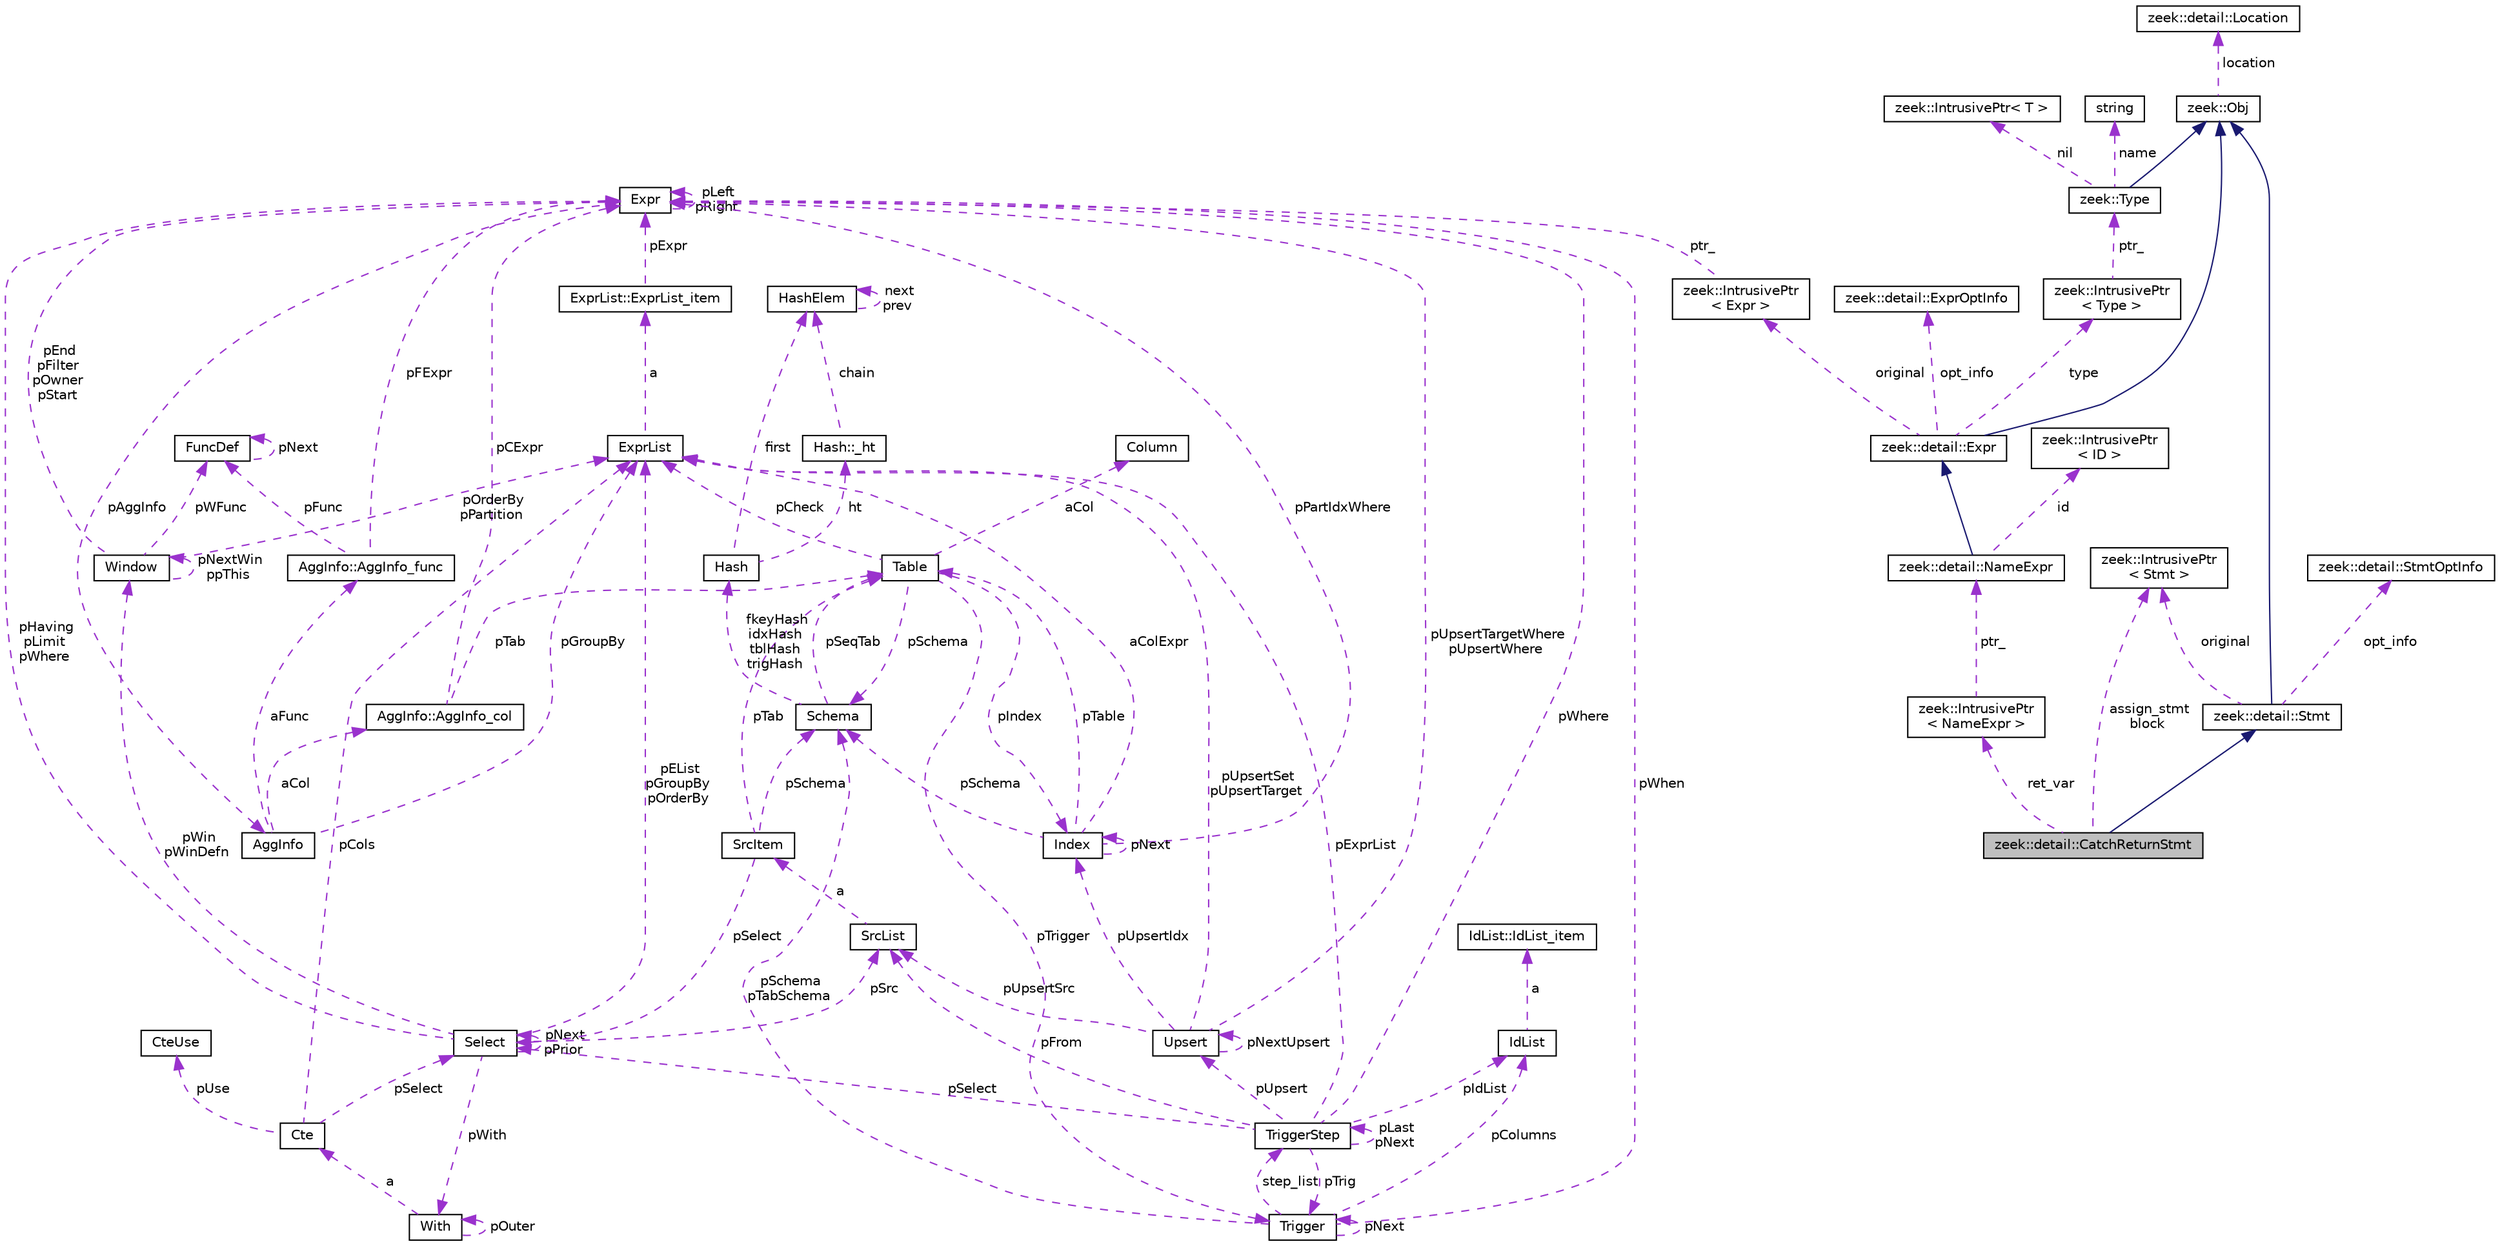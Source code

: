 digraph "zeek::detail::CatchReturnStmt"
{
 // LATEX_PDF_SIZE
  edge [fontname="Helvetica",fontsize="10",labelfontname="Helvetica",labelfontsize="10"];
  node [fontname="Helvetica",fontsize="10",shape=record];
  Node1 [label="zeek::detail::CatchReturnStmt",height=0.2,width=0.4,color="black", fillcolor="grey75", style="filled", fontcolor="black",tooltip=" "];
  Node2 -> Node1 [dir="back",color="midnightblue",fontsize="10",style="solid",fontname="Helvetica"];
  Node2 [label="zeek::detail::Stmt",height=0.2,width=0.4,color="black", fillcolor="white", style="filled",URL="$d2/df8/classzeek_1_1detail_1_1Stmt.html",tooltip=" "];
  Node3 -> Node2 [dir="back",color="midnightblue",fontsize="10",style="solid",fontname="Helvetica"];
  Node3 [label="zeek::Obj",height=0.2,width=0.4,color="black", fillcolor="white", style="filled",URL="$dd/df1/classzeek_1_1Obj.html",tooltip=" "];
  Node4 -> Node3 [dir="back",color="darkorchid3",fontsize="10",style="dashed",label=" location" ,fontname="Helvetica"];
  Node4 [label="zeek::detail::Location",height=0.2,width=0.4,color="black", fillcolor="white", style="filled",URL="$d5/d1d/classzeek_1_1detail_1_1Location.html",tooltip=" "];
  Node5 -> Node2 [dir="back",color="darkorchid3",fontsize="10",style="dashed",label=" original" ,fontname="Helvetica"];
  Node5 [label="zeek::IntrusivePtr\l\< Stmt \>",height=0.2,width=0.4,color="black", fillcolor="white", style="filled",URL="$d6/dba/classzeek_1_1IntrusivePtr.html",tooltip=" "];
  Node6 -> Node2 [dir="back",color="darkorchid3",fontsize="10",style="dashed",label=" opt_info" ,fontname="Helvetica"];
  Node6 [label="zeek::detail::StmtOptInfo",height=0.2,width=0.4,color="black", fillcolor="white", style="filled",URL="$d2/d12/namespacezeek_1_1detail.html#dd/dee/classzeek_1_1detail_1_1StmtOptInfo",tooltip=" "];
  Node5 -> Node1 [dir="back",color="darkorchid3",fontsize="10",style="dashed",label=" assign_stmt\nblock" ,fontname="Helvetica"];
  Node7 -> Node1 [dir="back",color="darkorchid3",fontsize="10",style="dashed",label=" ret_var" ,fontname="Helvetica"];
  Node7 [label="zeek::IntrusivePtr\l\< NameExpr \>",height=0.2,width=0.4,color="black", fillcolor="white", style="filled",URL="$d6/dba/classzeek_1_1IntrusivePtr.html",tooltip=" "];
  Node8 -> Node7 [dir="back",color="darkorchid3",fontsize="10",style="dashed",label=" ptr_" ,fontname="Helvetica"];
  Node8 [label="zeek::detail::NameExpr",height=0.2,width=0.4,color="black", fillcolor="white", style="filled",URL="$df/d09/classzeek_1_1detail_1_1NameExpr.html",tooltip=" "];
  Node9 -> Node8 [dir="back",color="midnightblue",fontsize="10",style="solid",fontname="Helvetica"];
  Node9 [label="zeek::detail::Expr",height=0.2,width=0.4,color="black", fillcolor="white", style="filled",URL="$dc/d54/classzeek_1_1detail_1_1Expr.html",tooltip=" "];
  Node3 -> Node9 [dir="back",color="midnightblue",fontsize="10",style="solid",fontname="Helvetica"];
  Node10 -> Node9 [dir="back",color="darkorchid3",fontsize="10",style="dashed",label=" type" ,fontname="Helvetica"];
  Node10 [label="zeek::IntrusivePtr\l\< Type \>",height=0.2,width=0.4,color="black", fillcolor="white", style="filled",URL="$d6/dba/classzeek_1_1IntrusivePtr.html",tooltip=" "];
  Node11 -> Node10 [dir="back",color="darkorchid3",fontsize="10",style="dashed",label=" ptr_" ,fontname="Helvetica"];
  Node11 [label="zeek::Type",height=0.2,width=0.4,color="black", fillcolor="white", style="filled",URL="$d0/d4f/classzeek_1_1Type.html",tooltip=" "];
  Node3 -> Node11 [dir="back",color="midnightblue",fontsize="10",style="solid",fontname="Helvetica"];
  Node12 -> Node11 [dir="back",color="darkorchid3",fontsize="10",style="dashed",label=" nil" ,fontname="Helvetica"];
  Node12 [label="zeek::IntrusivePtr\< T \>",height=0.2,width=0.4,color="black", fillcolor="white", style="filled",URL="$d6/dba/classzeek_1_1IntrusivePtr.html",tooltip=" "];
  Node13 -> Node11 [dir="back",color="darkorchid3",fontsize="10",style="dashed",label=" name" ,fontname="Helvetica"];
  Node13 [label="string",height=0.2,width=0.4,color="black", fillcolor="white", style="filled",tooltip=" "];
  Node14 -> Node9 [dir="back",color="darkorchid3",fontsize="10",style="dashed",label=" original" ,fontname="Helvetica"];
  Node14 [label="zeek::IntrusivePtr\l\< Expr \>",height=0.2,width=0.4,color="black", fillcolor="white", style="filled",URL="$d6/dba/classzeek_1_1IntrusivePtr.html",tooltip=" "];
  Node15 -> Node14 [dir="back",color="darkorchid3",fontsize="10",style="dashed",label=" ptr_" ,fontname="Helvetica"];
  Node15 [label="Expr",height=0.2,width=0.4,color="black", fillcolor="white", style="filled",URL="$db/d1b/sqlite3_8c.html#d4/dfb/structExpr",tooltip=" "];
  Node15 -> Node15 [dir="back",color="darkorchid3",fontsize="10",style="dashed",label=" pLeft\npRight" ,fontname="Helvetica"];
  Node16 -> Node15 [dir="back",color="darkorchid3",fontsize="10",style="dashed",label=" pAggInfo" ,fontname="Helvetica"];
  Node16 [label="AggInfo",height=0.2,width=0.4,color="black", fillcolor="white", style="filled",URL="$db/d1b/sqlite3_8c.html#d2/dc8/structAggInfo",tooltip=" "];
  Node17 -> Node16 [dir="back",color="darkorchid3",fontsize="10",style="dashed",label=" pGroupBy" ,fontname="Helvetica"];
  Node17 [label="ExprList",height=0.2,width=0.4,color="black", fillcolor="white", style="filled",URL="$db/d1b/sqlite3_8c.html#d5/d5c/structExprList",tooltip=" "];
  Node18 -> Node17 [dir="back",color="darkorchid3",fontsize="10",style="dashed",label=" a" ,fontname="Helvetica"];
  Node18 [label="ExprList::ExprList_item",height=0.2,width=0.4,color="black", fillcolor="white", style="filled",URL="$db/d1b/sqlite3_8c.html#d8/dae/structExprList_1_1ExprList__item",tooltip=" "];
  Node15 -> Node18 [dir="back",color="darkorchid3",fontsize="10",style="dashed",label=" pExpr" ,fontname="Helvetica"];
  Node19 -> Node16 [dir="back",color="darkorchid3",fontsize="10",style="dashed",label=" aCol" ,fontname="Helvetica"];
  Node19 [label="AggInfo::AggInfo_col",height=0.2,width=0.4,color="black", fillcolor="white", style="filled",URL="$db/d1b/sqlite3_8c.html#d6/d3a/structAggInfo_1_1AggInfo__col",tooltip=" "];
  Node20 -> Node19 [dir="back",color="darkorchid3",fontsize="10",style="dashed",label=" pTab" ,fontname="Helvetica"];
  Node20 [label="Table",height=0.2,width=0.4,color="black", fillcolor="white", style="filled",URL="$db/d1b/sqlite3_8c.html#dc/dcb/structTable",tooltip=" "];
  Node21 -> Node20 [dir="back",color="darkorchid3",fontsize="10",style="dashed",label=" aCol" ,fontname="Helvetica"];
  Node21 [label="Column",height=0.2,width=0.4,color="black", fillcolor="white", style="filled",URL="$db/d1b/sqlite3_8c.html#dc/dc1/structColumn",tooltip=" "];
  Node22 -> Node20 [dir="back",color="darkorchid3",fontsize="10",style="dashed",label=" pIndex" ,fontname="Helvetica"];
  Node22 [label="Index",height=0.2,width=0.4,color="black", fillcolor="white", style="filled",URL="$db/d1b/sqlite3_8c.html#df/d86/structIndex",tooltip=" "];
  Node20 -> Node22 [dir="back",color="darkorchid3",fontsize="10",style="dashed",label=" pTable" ,fontname="Helvetica"];
  Node22 -> Node22 [dir="back",color="darkorchid3",fontsize="10",style="dashed",label=" pNext" ,fontname="Helvetica"];
  Node23 -> Node22 [dir="back",color="darkorchid3",fontsize="10",style="dashed",label=" pSchema" ,fontname="Helvetica"];
  Node23 [label="Schema",height=0.2,width=0.4,color="black", fillcolor="white", style="filled",URL="$db/d1b/sqlite3_8c.html#d8/db0/structSchema",tooltip=" "];
  Node24 -> Node23 [dir="back",color="darkorchid3",fontsize="10",style="dashed",label=" fkeyHash\nidxHash\ntblHash\ntrigHash" ,fontname="Helvetica"];
  Node24 [label="Hash",height=0.2,width=0.4,color="black", fillcolor="white", style="filled",URL="$db/d1b/sqlite3_8c.html#d1/dbe/structHash",tooltip=" "];
  Node25 -> Node24 [dir="back",color="darkorchid3",fontsize="10",style="dashed",label=" first" ,fontname="Helvetica"];
  Node25 [label="HashElem",height=0.2,width=0.4,color="black", fillcolor="white", style="filled",URL="$db/d1b/sqlite3_8c.html#da/d21/structHashElem",tooltip=" "];
  Node25 -> Node25 [dir="back",color="darkorchid3",fontsize="10",style="dashed",label=" next\nprev" ,fontname="Helvetica"];
  Node26 -> Node24 [dir="back",color="darkorchid3",fontsize="10",style="dashed",label=" ht" ,fontname="Helvetica"];
  Node26 [label="Hash::_ht",height=0.2,width=0.4,color="black", fillcolor="white", style="filled",URL="$db/d1b/sqlite3_8c.html#d7/d1f/structHash_1_1__ht",tooltip=" "];
  Node25 -> Node26 [dir="back",color="darkorchid3",fontsize="10",style="dashed",label=" chain" ,fontname="Helvetica"];
  Node20 -> Node23 [dir="back",color="darkorchid3",fontsize="10",style="dashed",label=" pSeqTab" ,fontname="Helvetica"];
  Node15 -> Node22 [dir="back",color="darkorchid3",fontsize="10",style="dashed",label=" pPartIdxWhere" ,fontname="Helvetica"];
  Node17 -> Node22 [dir="back",color="darkorchid3",fontsize="10",style="dashed",label=" aColExpr" ,fontname="Helvetica"];
  Node17 -> Node20 [dir="back",color="darkorchid3",fontsize="10",style="dashed",label=" pCheck" ,fontname="Helvetica"];
  Node27 -> Node20 [dir="back",color="darkorchid3",fontsize="10",style="dashed",label=" pTrigger" ,fontname="Helvetica"];
  Node27 [label="Trigger",height=0.2,width=0.4,color="black", fillcolor="white", style="filled",URL="$db/d1b/sqlite3_8c.html#dc/d15/structTrigger",tooltip=" "];
  Node15 -> Node27 [dir="back",color="darkorchid3",fontsize="10",style="dashed",label=" pWhen" ,fontname="Helvetica"];
  Node28 -> Node27 [dir="back",color="darkorchid3",fontsize="10",style="dashed",label=" pColumns" ,fontname="Helvetica"];
  Node28 [label="IdList",height=0.2,width=0.4,color="black", fillcolor="white", style="filled",URL="$db/d1b/sqlite3_8c.html#da/d69/structIdList",tooltip=" "];
  Node29 -> Node28 [dir="back",color="darkorchid3",fontsize="10",style="dashed",label=" a" ,fontname="Helvetica"];
  Node29 [label="IdList::IdList_item",height=0.2,width=0.4,color="black", fillcolor="white", style="filled",URL="$db/d1b/sqlite3_8c.html#d4/dc3/structIdList_1_1IdList__item",tooltip=" "];
  Node23 -> Node27 [dir="back",color="darkorchid3",fontsize="10",style="dashed",label=" pSchema\npTabSchema" ,fontname="Helvetica"];
  Node30 -> Node27 [dir="back",color="darkorchid3",fontsize="10",style="dashed",label=" step_list" ,fontname="Helvetica"];
  Node30 [label="TriggerStep",height=0.2,width=0.4,color="black", fillcolor="white", style="filled",URL="$db/d1b/sqlite3_8c.html#d5/da5/structTriggerStep",tooltip=" "];
  Node27 -> Node30 [dir="back",color="darkorchid3",fontsize="10",style="dashed",label=" pTrig" ,fontname="Helvetica"];
  Node31 -> Node30 [dir="back",color="darkorchid3",fontsize="10",style="dashed",label=" pSelect" ,fontname="Helvetica"];
  Node31 [label="Select",height=0.2,width=0.4,color="black", fillcolor="white", style="filled",URL="$db/d1b/sqlite3_8c.html#dd/d39/structSelect",tooltip=" "];
  Node17 -> Node31 [dir="back",color="darkorchid3",fontsize="10",style="dashed",label=" pEList\npGroupBy\npOrderBy" ,fontname="Helvetica"];
  Node32 -> Node31 [dir="back",color="darkorchid3",fontsize="10",style="dashed",label=" pSrc" ,fontname="Helvetica"];
  Node32 [label="SrcList",height=0.2,width=0.4,color="black", fillcolor="white", style="filled",URL="$db/d1b/sqlite3_8c.html#de/deb/structSrcList",tooltip=" "];
  Node33 -> Node32 [dir="back",color="darkorchid3",fontsize="10",style="dashed",label=" a" ,fontname="Helvetica"];
  Node33 [label="SrcItem",height=0.2,width=0.4,color="black", fillcolor="white", style="filled",URL="$db/d1b/sqlite3_8c.html#d0/d26/structSrcItem",tooltip=" "];
  Node23 -> Node33 [dir="back",color="darkorchid3",fontsize="10",style="dashed",label=" pSchema" ,fontname="Helvetica"];
  Node20 -> Node33 [dir="back",color="darkorchid3",fontsize="10",style="dashed",label=" pTab" ,fontname="Helvetica"];
  Node31 -> Node33 [dir="back",color="darkorchid3",fontsize="10",style="dashed",label=" pSelect" ,fontname="Helvetica"];
  Node15 -> Node31 [dir="back",color="darkorchid3",fontsize="10",style="dashed",label=" pHaving\npLimit\npWhere" ,fontname="Helvetica"];
  Node31 -> Node31 [dir="back",color="darkorchid3",fontsize="10",style="dashed",label=" pNext\npPrior" ,fontname="Helvetica"];
  Node34 -> Node31 [dir="back",color="darkorchid3",fontsize="10",style="dashed",label=" pWith" ,fontname="Helvetica"];
  Node34 [label="With",height=0.2,width=0.4,color="black", fillcolor="white", style="filled",URL="$db/d1b/sqlite3_8c.html#df/d70/structWith",tooltip=" "];
  Node34 -> Node34 [dir="back",color="darkorchid3",fontsize="10",style="dashed",label=" pOuter" ,fontname="Helvetica"];
  Node35 -> Node34 [dir="back",color="darkorchid3",fontsize="10",style="dashed",label=" a" ,fontname="Helvetica"];
  Node35 [label="Cte",height=0.2,width=0.4,color="black", fillcolor="white", style="filled",URL="$db/d1b/sqlite3_8c.html#da/dbd/structCte",tooltip=" "];
  Node17 -> Node35 [dir="back",color="darkorchid3",fontsize="10",style="dashed",label=" pCols" ,fontname="Helvetica"];
  Node31 -> Node35 [dir="back",color="darkorchid3",fontsize="10",style="dashed",label=" pSelect" ,fontname="Helvetica"];
  Node36 -> Node35 [dir="back",color="darkorchid3",fontsize="10",style="dashed",label=" pUse" ,fontname="Helvetica"];
  Node36 [label="CteUse",height=0.2,width=0.4,color="black", fillcolor="white", style="filled",URL="$db/d1b/sqlite3_8c.html#d1/d27/structCteUse",tooltip=" "];
  Node37 -> Node31 [dir="back",color="darkorchid3",fontsize="10",style="dashed",label=" pWin\npWinDefn" ,fontname="Helvetica"];
  Node37 [label="Window",height=0.2,width=0.4,color="black", fillcolor="white", style="filled",URL="$db/d1b/sqlite3_8c.html#d6/d08/structWindow",tooltip=" "];
  Node17 -> Node37 [dir="back",color="darkorchid3",fontsize="10",style="dashed",label=" pOrderBy\npPartition" ,fontname="Helvetica"];
  Node15 -> Node37 [dir="back",color="darkorchid3",fontsize="10",style="dashed",label=" pEnd\npFilter\npOwner\npStart" ,fontname="Helvetica"];
  Node37 -> Node37 [dir="back",color="darkorchid3",fontsize="10",style="dashed",label=" pNextWin\nppThis" ,fontname="Helvetica"];
  Node38 -> Node37 [dir="back",color="darkorchid3",fontsize="10",style="dashed",label=" pWFunc" ,fontname="Helvetica"];
  Node38 [label="FuncDef",height=0.2,width=0.4,color="black", fillcolor="white", style="filled",URL="$d1/d3a/structFuncDef.html",tooltip=" "];
  Node38 -> Node38 [dir="back",color="darkorchid3",fontsize="10",style="dashed",label=" pNext" ,fontname="Helvetica"];
  Node32 -> Node30 [dir="back",color="darkorchid3",fontsize="10",style="dashed",label=" pFrom" ,fontname="Helvetica"];
  Node15 -> Node30 [dir="back",color="darkorchid3",fontsize="10",style="dashed",label=" pWhere" ,fontname="Helvetica"];
  Node17 -> Node30 [dir="back",color="darkorchid3",fontsize="10",style="dashed",label=" pExprList" ,fontname="Helvetica"];
  Node28 -> Node30 [dir="back",color="darkorchid3",fontsize="10",style="dashed",label=" pIdList" ,fontname="Helvetica"];
  Node39 -> Node30 [dir="back",color="darkorchid3",fontsize="10",style="dashed",label=" pUpsert" ,fontname="Helvetica"];
  Node39 [label="Upsert",height=0.2,width=0.4,color="black", fillcolor="white", style="filled",URL="$db/d1b/sqlite3_8c.html#da/d8e/structUpsert",tooltip=" "];
  Node17 -> Node39 [dir="back",color="darkorchid3",fontsize="10",style="dashed",label=" pUpsertSet\npUpsertTarget" ,fontname="Helvetica"];
  Node15 -> Node39 [dir="back",color="darkorchid3",fontsize="10",style="dashed",label=" pUpsertTargetWhere\npUpsertWhere" ,fontname="Helvetica"];
  Node39 -> Node39 [dir="back",color="darkorchid3",fontsize="10",style="dashed",label=" pNextUpsert" ,fontname="Helvetica"];
  Node22 -> Node39 [dir="back",color="darkorchid3",fontsize="10",style="dashed",label=" pUpsertIdx" ,fontname="Helvetica"];
  Node32 -> Node39 [dir="back",color="darkorchid3",fontsize="10",style="dashed",label=" pUpsertSrc" ,fontname="Helvetica"];
  Node30 -> Node30 [dir="back",color="darkorchid3",fontsize="10",style="dashed",label=" pLast\npNext" ,fontname="Helvetica"];
  Node27 -> Node27 [dir="back",color="darkorchid3",fontsize="10",style="dashed",label=" pNext" ,fontname="Helvetica"];
  Node23 -> Node20 [dir="back",color="darkorchid3",fontsize="10",style="dashed",label=" pSchema" ,fontname="Helvetica"];
  Node15 -> Node19 [dir="back",color="darkorchid3",fontsize="10",style="dashed",label=" pCExpr" ,fontname="Helvetica"];
  Node40 -> Node16 [dir="back",color="darkorchid3",fontsize="10",style="dashed",label=" aFunc" ,fontname="Helvetica"];
  Node40 [label="AggInfo::AggInfo_func",height=0.2,width=0.4,color="black", fillcolor="white", style="filled",URL="$db/d1b/sqlite3_8c.html#d3/d2e/structAggInfo_1_1AggInfo__func",tooltip=" "];
  Node15 -> Node40 [dir="back",color="darkorchid3",fontsize="10",style="dashed",label=" pFExpr" ,fontname="Helvetica"];
  Node38 -> Node40 [dir="back",color="darkorchid3",fontsize="10",style="dashed",label=" pFunc" ,fontname="Helvetica"];
  Node41 -> Node9 [dir="back",color="darkorchid3",fontsize="10",style="dashed",label=" opt_info" ,fontname="Helvetica"];
  Node41 [label="zeek::detail::ExprOptInfo",height=0.2,width=0.4,color="black", fillcolor="white", style="filled",URL="$d2/d12/namespacezeek_1_1detail.html#de/d9f/classzeek_1_1detail_1_1ExprOptInfo",tooltip=" "];
  Node42 -> Node8 [dir="back",color="darkorchid3",fontsize="10",style="dashed",label=" id" ,fontname="Helvetica"];
  Node42 [label="zeek::IntrusivePtr\l\< ID \>",height=0.2,width=0.4,color="black", fillcolor="white", style="filled",URL="$d6/dba/classzeek_1_1IntrusivePtr.html",tooltip=" "];
}
